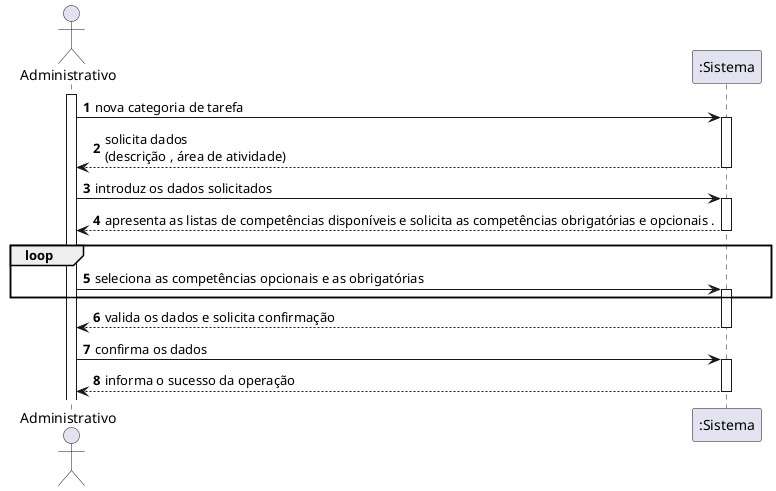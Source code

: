 @startuml

autonumber
actor "Administrativo" as CO

activate CO

CO -> ":Sistema" : nova categoria de tarefa
activate ":Sistema"

":Sistema" --> CO : solicita dados \n(descrição , área de atividade)
deactivate ":Sistema"

CO -> ":Sistema" : introduz os dados solicitados
activate ":Sistema"

":Sistema" --> CO : apresenta as listas de competências disponíveis e solicita as competências obrigatórias e opcionais .
deactivate ":Sistema"


loop 
CO -> ":Sistema" : seleciona as competências opcionais e as obrigatórias
activate ":Sistema"
end

":Sistema" --> CO : valida os dados e solicita confirmação
deactivate ":Sistema"

CO -> ":Sistema" : confirma os dados
activate ":Sistema"

":Sistema" --> CO : informa o sucesso da operação
deactivate ":Sistema"



@enduml